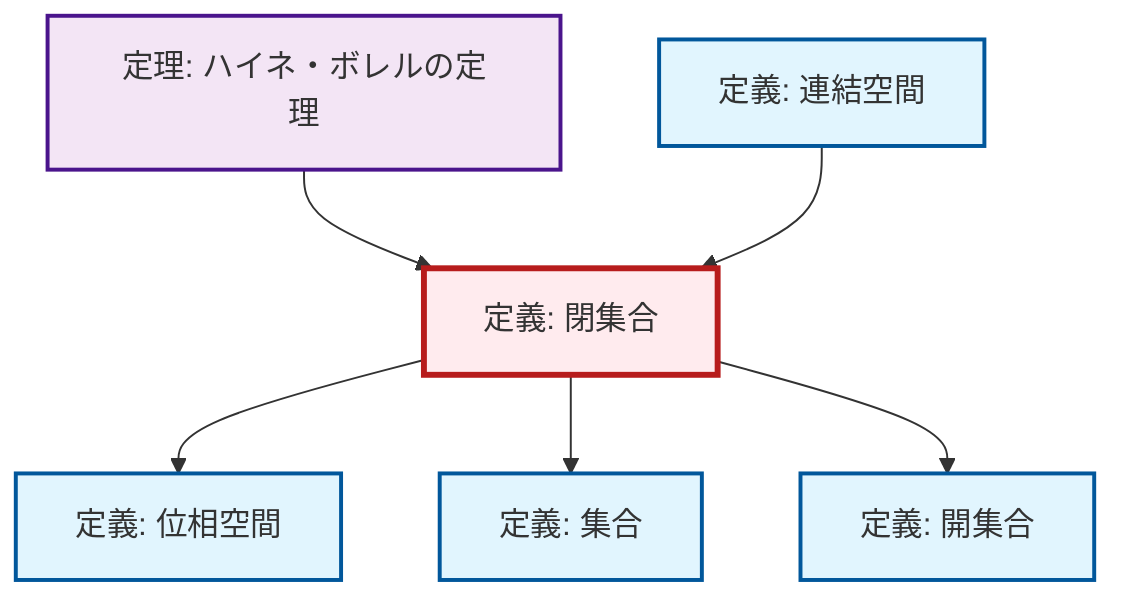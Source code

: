 graph TD
    classDef definition fill:#e1f5fe,stroke:#01579b,stroke-width:2px
    classDef theorem fill:#f3e5f5,stroke:#4a148c,stroke-width:2px
    classDef axiom fill:#fff3e0,stroke:#e65100,stroke-width:2px
    classDef example fill:#e8f5e9,stroke:#1b5e20,stroke-width:2px
    classDef current fill:#ffebee,stroke:#b71c1c,stroke-width:3px
    def-closed-set["定義: 閉集合"]:::definition
    def-connected["定義: 連結空間"]:::definition
    thm-heine-borel["定理: ハイネ・ボレルの定理"]:::theorem
    def-topological-space["定義: 位相空間"]:::definition
    def-set["定義: 集合"]:::definition
    def-open-set["定義: 開集合"]:::definition
    thm-heine-borel --> def-closed-set
    def-closed-set --> def-topological-space
    def-closed-set --> def-set
    def-connected --> def-closed-set
    def-closed-set --> def-open-set
    class def-closed-set current